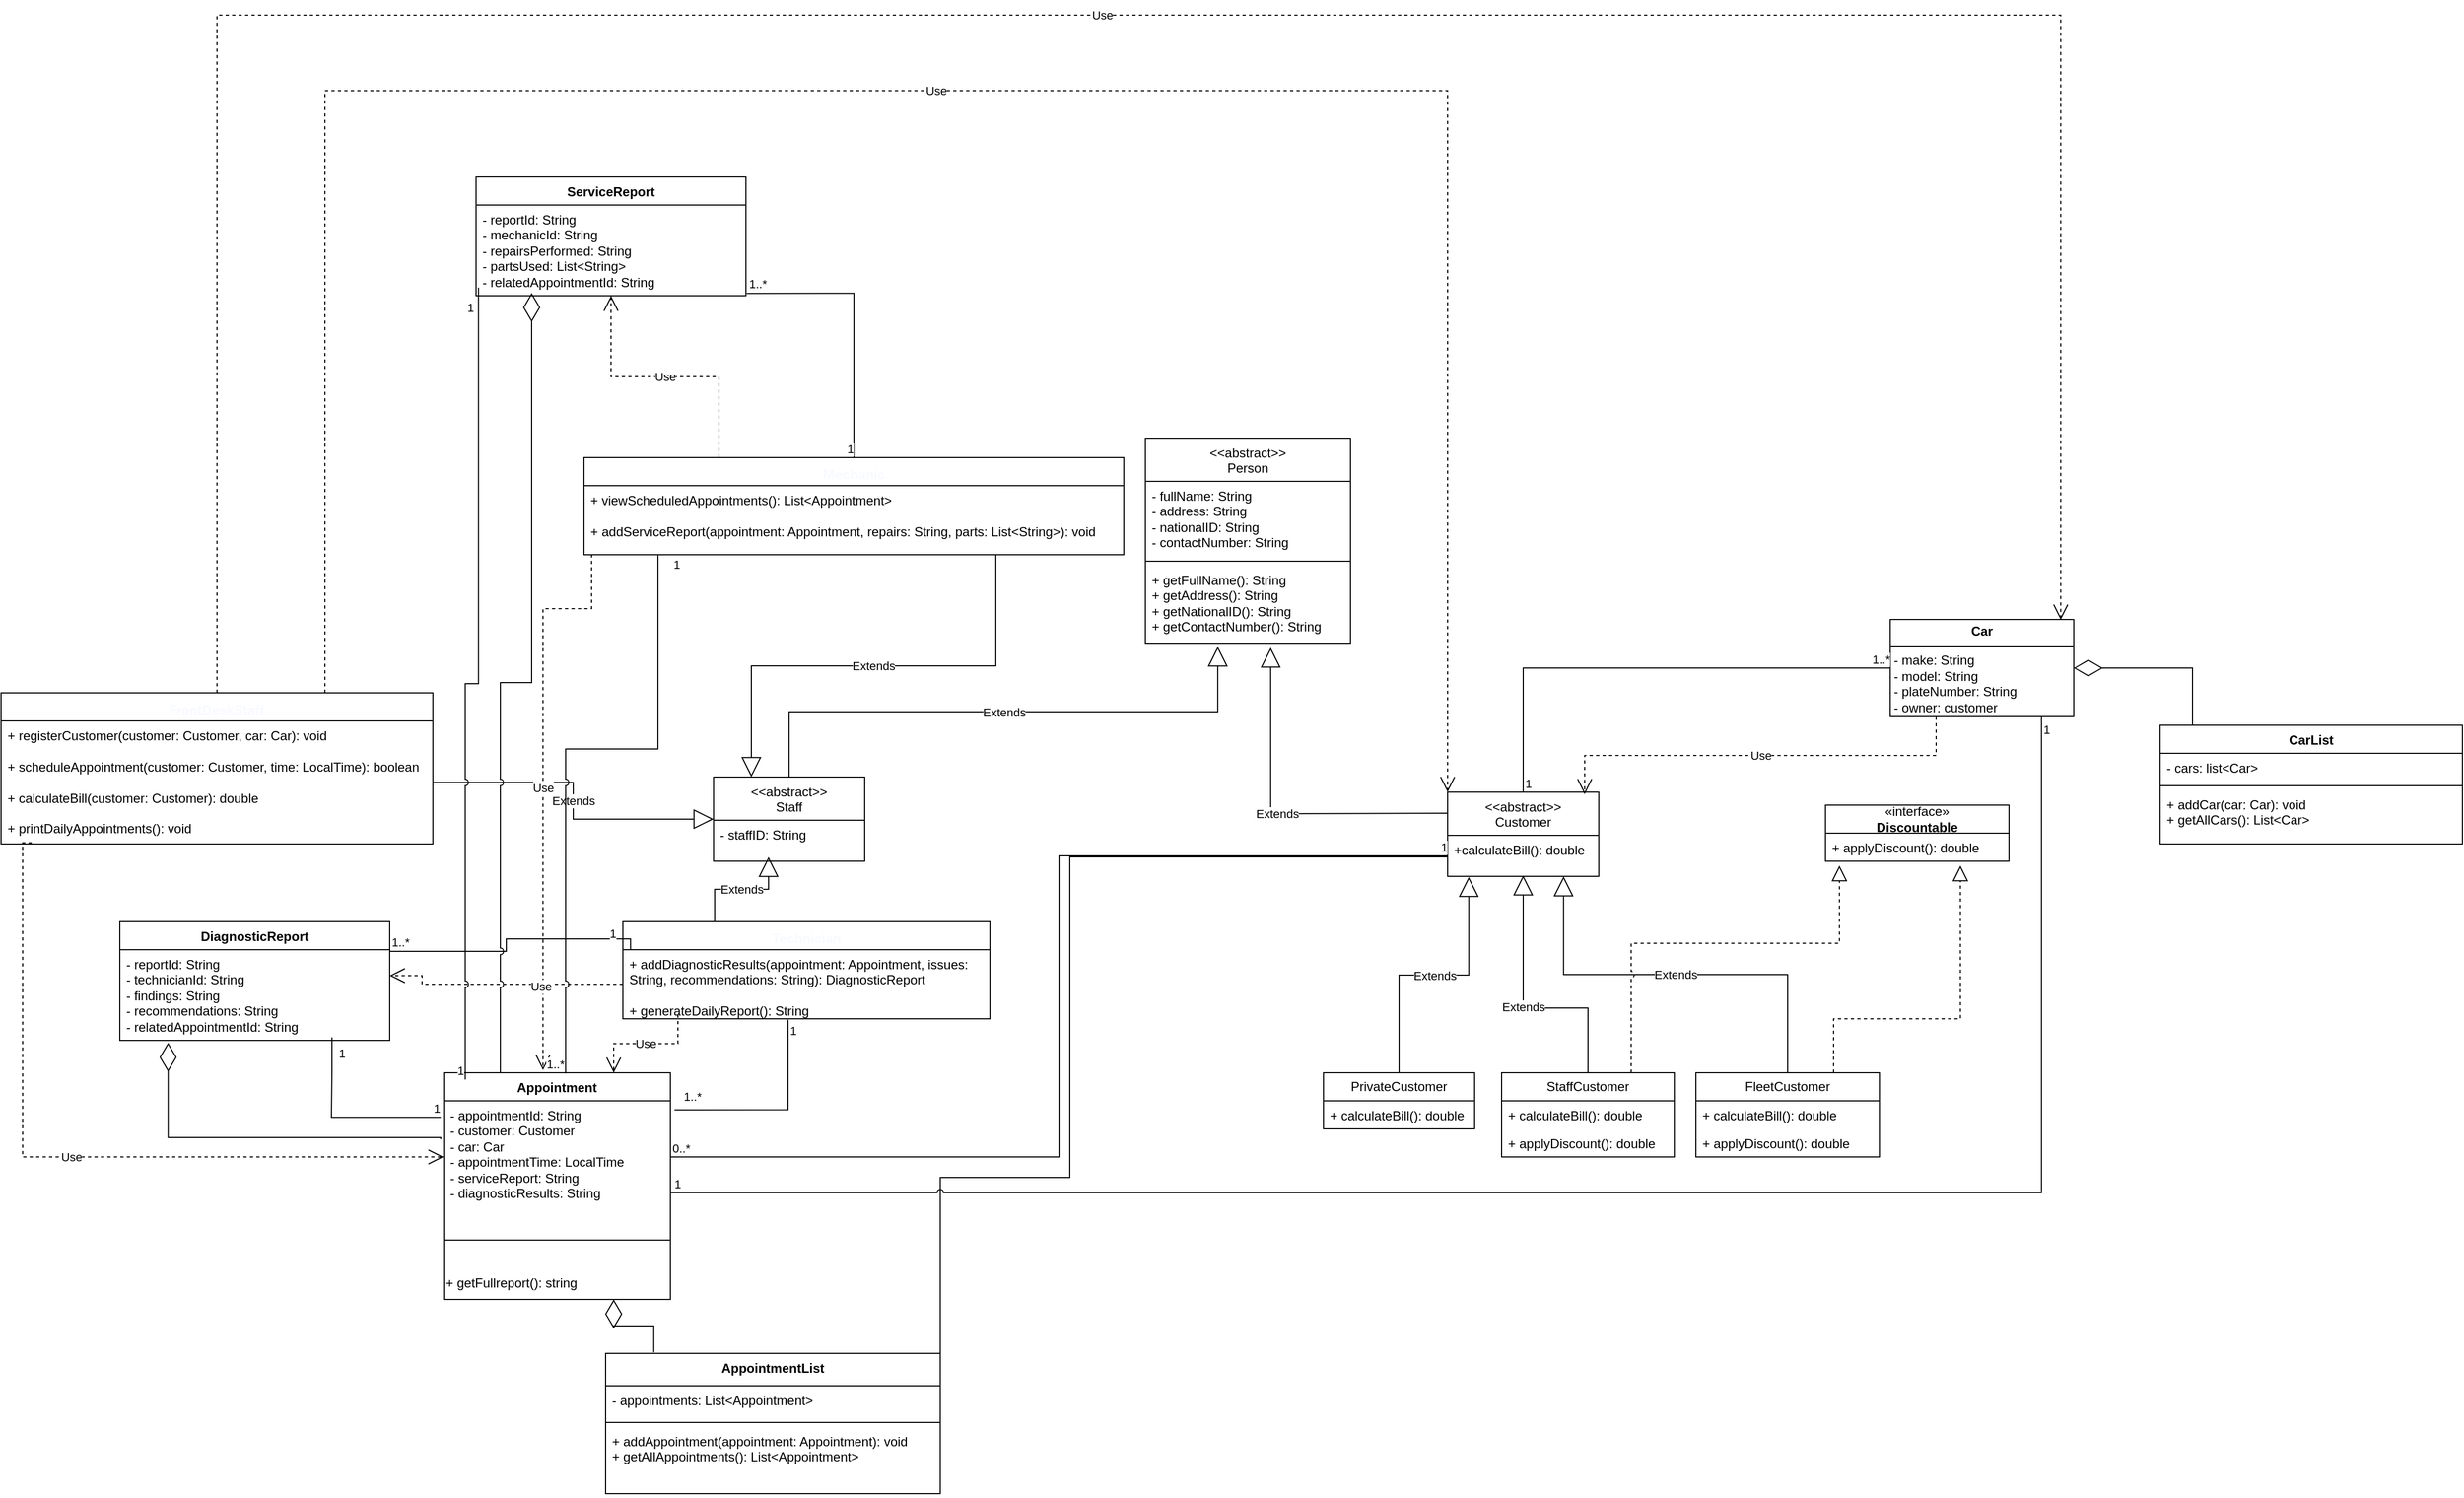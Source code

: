 <mxfile version="26.0.4">
  <diagram name="Page-1" id="UbOgiWGuy50sVmSl2qtO">
    <mxGraphModel dx="3134" dy="1936" grid="1" gridSize="10" guides="1" tooltips="1" connect="1" arrows="1" fold="1" page="1" pageScale="1" pageWidth="850" pageHeight="1100" math="0" shadow="0">
      <root>
        <mxCell id="0" />
        <mxCell id="1" parent="0" />
        <mxCell id="yxQGtqw12CraclqnggF_-93" value="PrivateCustomer" style="swimlane;fontStyle=0;childLayout=stackLayout;horizontal=1;startSize=26;fillColor=none;horizontalStack=0;resizeParent=1;resizeParentMax=0;resizeLast=0;collapsible=1;marginBottom=0;whiteSpace=wrap;html=1;" parent="1" vertex="1">
          <mxGeometry x="365" y="280" width="140" height="52" as="geometry" />
        </mxCell>
        <mxCell id="yxQGtqw12CraclqnggF_-94" value="&lt;div&gt;&lt;span style=&quot;background-color: transparent; color: light-dark(rgb(0, 0, 0), rgb(255, 255, 255));&quot;&gt;+ calculateBill(): double&lt;/span&gt;&lt;br&gt;&lt;/div&gt;&lt;div&gt;&lt;span style=&quot;background-color: transparent; color: light-dark(rgb(0, 0, 0), rgb(255, 255, 255));&quot;&gt;&lt;br&gt;&lt;/span&gt;&lt;/div&gt;" style="text;strokeColor=none;fillColor=none;align=left;verticalAlign=top;spacingLeft=4;spacingRight=4;overflow=hidden;rotatable=0;points=[[0,0.5],[1,0.5]];portConstraint=eastwest;whiteSpace=wrap;html=1;" parent="yxQGtqw12CraclqnggF_-93" vertex="1">
          <mxGeometry y="26" width="140" height="26" as="geometry" />
        </mxCell>
        <mxCell id="yxQGtqw12CraclqnggF_-95" value="FleetCustomer" style="swimlane;fontStyle=0;childLayout=stackLayout;horizontal=1;startSize=26;fillColor=none;horizontalStack=0;resizeParent=1;resizeParentMax=0;resizeLast=0;collapsible=1;marginBottom=0;whiteSpace=wrap;html=1;" parent="1" vertex="1">
          <mxGeometry x="710" y="280" width="170" height="78" as="geometry" />
        </mxCell>
        <mxCell id="yxQGtqw12CraclqnggF_-96" value="&lt;div&gt;&lt;span style=&quot;background-color: transparent; color: light-dark(rgb(0, 0, 0), rgb(255, 255, 255));&quot;&gt;+ calculateBill(): double&lt;/span&gt;&lt;br&gt;&lt;/div&gt;&lt;div&gt;&lt;span style=&quot;background-color: transparent; color: light-dark(rgb(0, 0, 0), rgb(255, 255, 255));&quot;&gt;&lt;br&gt;&lt;/span&gt;&lt;/div&gt;" style="text;strokeColor=none;fillColor=none;align=left;verticalAlign=top;spacingLeft=4;spacingRight=4;overflow=hidden;rotatable=0;points=[[0,0.5],[1,0.5]];portConstraint=eastwest;whiteSpace=wrap;html=1;" parent="yxQGtqw12CraclqnggF_-95" vertex="1">
          <mxGeometry y="26" width="170" height="26" as="geometry" />
        </mxCell>
        <mxCell id="yxQGtqw12CraclqnggF_-97" value="+ applyDiscount(): double" style="text;strokeColor=none;fillColor=none;align=left;verticalAlign=top;spacingLeft=4;spacingRight=4;overflow=hidden;rotatable=0;points=[[0,0.5],[1,0.5]];portConstraint=eastwest;whiteSpace=wrap;html=1;" parent="yxQGtqw12CraclqnggF_-95" vertex="1">
          <mxGeometry y="52" width="170" height="26" as="geometry" />
        </mxCell>
        <mxCell id="yxQGtqw12CraclqnggF_-98" value="StaffCustomer" style="swimlane;fontStyle=0;childLayout=stackLayout;horizontal=1;startSize=26;fillColor=none;horizontalStack=0;resizeParent=1;resizeParentMax=0;resizeLast=0;collapsible=1;marginBottom=0;whiteSpace=wrap;html=1;" parent="1" vertex="1">
          <mxGeometry x="530" y="280" width="160" height="78" as="geometry" />
        </mxCell>
        <mxCell id="yxQGtqw12CraclqnggF_-99" value="&lt;div&gt;&lt;span style=&quot;background-color: transparent; color: light-dark(rgb(0, 0, 0), rgb(255, 255, 255));&quot;&gt;+ calculateBill(): double&lt;/span&gt;&lt;br&gt;&lt;/div&gt;&lt;div&gt;&lt;span style=&quot;background-color: transparent; color: light-dark(rgb(0, 0, 0), rgb(255, 255, 255));&quot;&gt;&lt;br&gt;&lt;/span&gt;&lt;/div&gt;" style="text;strokeColor=none;fillColor=none;align=left;verticalAlign=top;spacingLeft=4;spacingRight=4;overflow=hidden;rotatable=0;points=[[0,0.5],[1,0.5]];portConstraint=eastwest;whiteSpace=wrap;html=1;" parent="yxQGtqw12CraclqnggF_-98" vertex="1">
          <mxGeometry y="26" width="160" height="26" as="geometry" />
        </mxCell>
        <mxCell id="yxQGtqw12CraclqnggF_-100" value="+ applyDiscount(): double" style="text;strokeColor=none;fillColor=none;align=left;verticalAlign=top;spacingLeft=4;spacingRight=4;overflow=hidden;rotatable=0;points=[[0,0.5],[1,0.5]];portConstraint=eastwest;whiteSpace=wrap;html=1;" parent="yxQGtqw12CraclqnggF_-98" vertex="1">
          <mxGeometry y="52" width="160" height="26" as="geometry" />
        </mxCell>
        <mxCell id="yxQGtqw12CraclqnggF_-101" value="&lt;span style=&quot;font-weight: 400;&quot;&gt;&amp;lt;&amp;lt;abstract&amp;gt;&amp;gt;&lt;/span&gt;&lt;div style=&quot;font-weight: 400;&quot;&gt;Customer&lt;/div&gt;" style="swimlane;fontStyle=1;align=center;verticalAlign=top;childLayout=stackLayout;horizontal=1;startSize=40;horizontalStack=0;resizeParent=1;resizeParentMax=0;resizeLast=0;collapsible=1;marginBottom=0;whiteSpace=wrap;html=1;" parent="1" vertex="1">
          <mxGeometry x="480" y="20" width="140" height="78" as="geometry" />
        </mxCell>
        <mxCell id="yxQGtqw12CraclqnggF_-102" value="&lt;div&gt;&lt;span style=&quot;background-color: transparent; color: light-dark(rgb(0, 0, 0), rgb(255, 255, 255));&quot;&gt;+calculateBill(): double&lt;/span&gt;&lt;br&gt;&lt;/div&gt;&lt;div&gt;&lt;span style=&quot;background-color: transparent; color: light-dark(rgb(0, 0, 0), rgb(255, 255, 255));&quot;&gt;&lt;br&gt;&lt;/span&gt;&lt;/div&gt;" style="text;strokeColor=none;fillColor=none;align=left;verticalAlign=top;spacingLeft=4;spacingRight=4;overflow=hidden;rotatable=0;points=[[0,0.5],[1,0.5]];portConstraint=eastwest;whiteSpace=wrap;html=1;" parent="yxQGtqw12CraclqnggF_-101" vertex="1">
          <mxGeometry y="40" width="140" height="38" as="geometry" />
        </mxCell>
        <mxCell id="yxQGtqw12CraclqnggF_-103" value="Extends" style="endArrow=block;endSize=16;endFill=0;html=1;rounded=0;exitX=0.5;exitY=0;exitDx=0;exitDy=0;entryX=0.767;entryY=1;entryDx=0;entryDy=0;entryPerimeter=0;edgeStyle=elbowEdgeStyle;elbow=vertical;" parent="1" source="yxQGtqw12CraclqnggF_-95" target="yxQGtqw12CraclqnggF_-102" edge="1">
          <mxGeometry width="160" relative="1" as="geometry">
            <mxPoint x="740" y="370" as="sourcePoint" />
            <mxPoint x="900" y="370" as="targetPoint" />
          </mxGeometry>
        </mxCell>
        <mxCell id="yxQGtqw12CraclqnggF_-104" value="Extends" style="endArrow=block;endSize=16;endFill=0;html=1;rounded=0;exitX=0.5;exitY=0;exitDx=0;exitDy=0;entryX=0.14;entryY=1.014;entryDx=0;entryDy=0;entryPerimeter=0;edgeStyle=elbowEdgeStyle;elbow=vertical;" parent="1" source="yxQGtqw12CraclqnggF_-93" target="yxQGtqw12CraclqnggF_-102" edge="1">
          <mxGeometry width="160" relative="1" as="geometry">
            <mxPoint x="680" y="410" as="sourcePoint" />
            <mxPoint x="660" y="270" as="targetPoint" />
          </mxGeometry>
        </mxCell>
        <mxCell id="yxQGtqw12CraclqnggF_-105" value="Extends" style="endArrow=block;endSize=16;endFill=0;html=1;rounded=0;exitX=0.5;exitY=0;exitDx=0;exitDy=0;entryX=0.5;entryY=0.978;entryDx=0;entryDy=0;entryPerimeter=0;edgeStyle=elbowEdgeStyle;elbow=vertical;" parent="1" source="yxQGtqw12CraclqnggF_-98" target="yxQGtqw12CraclqnggF_-102" edge="1">
          <mxGeometry width="160" relative="1" as="geometry">
            <mxPoint x="480" y="396" as="sourcePoint" />
            <mxPoint x="541" y="260" as="targetPoint" />
            <Array as="points">
              <mxPoint x="580" y="220" />
            </Array>
          </mxGeometry>
        </mxCell>
        <mxCell id="yxQGtqw12CraclqnggF_-106" value="«interface»&lt;br&gt;&lt;b&gt;Discountable&lt;/b&gt;" style="swimlane;fontStyle=0;childLayout=stackLayout;horizontal=1;startSize=26;fillColor=none;horizontalStack=0;resizeParent=1;resizeParentMax=0;resizeLast=0;collapsible=1;marginBottom=0;whiteSpace=wrap;html=1;" parent="1" vertex="1">
          <mxGeometry x="830" y="32" width="170" height="52" as="geometry" />
        </mxCell>
        <mxCell id="yxQGtqw12CraclqnggF_-107" value="+ applyDiscount(): double" style="text;strokeColor=none;fillColor=none;align=left;verticalAlign=top;spacingLeft=4;spacingRight=4;overflow=hidden;rotatable=0;points=[[0,0.5],[1,0.5]];portConstraint=eastwest;whiteSpace=wrap;html=1;" parent="yxQGtqw12CraclqnggF_-106" vertex="1">
          <mxGeometry y="26" width="170" height="26" as="geometry" />
        </mxCell>
        <mxCell id="yxQGtqw12CraclqnggF_-108" value="" style="endArrow=block;dashed=1;endFill=0;endSize=12;html=1;rounded=0;exitX=0.75;exitY=0;exitDx=0;exitDy=0;edgeStyle=elbowEdgeStyle;elbow=vertical;entryX=0.735;entryY=1.154;entryDx=0;entryDy=0;entryPerimeter=0;" parent="1" source="yxQGtqw12CraclqnggF_-95" target="yxQGtqw12CraclqnggF_-107" edge="1">
          <mxGeometry width="160" relative="1" as="geometry">
            <mxPoint x="870" y="340" as="sourcePoint" />
            <mxPoint x="1010" y="230" as="targetPoint" />
            <Array as="points">
              <mxPoint x="900" y="230" />
            </Array>
          </mxGeometry>
        </mxCell>
        <mxCell id="yxQGtqw12CraclqnggF_-109" value="" style="endArrow=block;dashed=1;endFill=0;endSize=12;html=1;rounded=0;exitX=0.75;exitY=0;exitDx=0;exitDy=0;entryX=0.076;entryY=1.154;entryDx=0;entryDy=0;entryPerimeter=0;edgeStyle=elbowEdgeStyle;elbow=vertical;jumpStyle=arc;" parent="1" source="yxQGtqw12CraclqnggF_-98" target="yxQGtqw12CraclqnggF_-107" edge="1">
          <mxGeometry width="160" relative="1" as="geometry">
            <mxPoint x="660" y="380" as="sourcePoint" />
            <mxPoint x="820" y="380" as="targetPoint" />
            <Array as="points">
              <mxPoint x="750" y="160" />
            </Array>
          </mxGeometry>
        </mxCell>
        <mxCell id="yxQGtqw12CraclqnggF_-110" value="&lt;p style=&quot;margin:0px;margin-top:4px;text-align:center;&quot;&gt;&lt;b&gt;Car&lt;/b&gt;&lt;/p&gt;&lt;hr size=&quot;1&quot; style=&quot;border-style:solid;&quot;&gt;&amp;nbsp;- make: String&lt;br&gt;&amp;nbsp;- model: String&lt;div&gt;&amp;nbsp;- plateNumber: String&lt;br&gt;&lt;div style=&quot;height:2px;&quot;&gt;&amp;nbsp;- owner: customer&lt;/div&gt;&lt;/div&gt;" style="verticalAlign=top;align=left;overflow=fill;html=1;whiteSpace=wrap;" parent="1" vertex="1">
          <mxGeometry x="890" y="-140" width="170" height="90" as="geometry" />
        </mxCell>
        <mxCell id="yxQGtqw12CraclqnggF_-111" value="Use" style="endArrow=open;endSize=12;dashed=1;html=1;rounded=0;exitX=0.25;exitY=1;exitDx=0;exitDy=0;entryX=0.907;entryY=0.026;entryDx=0;entryDy=0;edgeStyle=elbowEdgeStyle;elbow=vertical;entryPerimeter=0;" parent="1" source="yxQGtqw12CraclqnggF_-110" target="yxQGtqw12CraclqnggF_-101" edge="1">
          <mxGeometry width="160" relative="1" as="geometry">
            <mxPoint x="660" y="-50" as="sourcePoint" />
            <mxPoint x="820" y="-50" as="targetPoint" />
          </mxGeometry>
        </mxCell>
        <mxCell id="yxQGtqw12CraclqnggF_-112" value="CarList" style="swimlane;fontStyle=1;align=center;verticalAlign=top;childLayout=stackLayout;horizontal=1;startSize=26;horizontalStack=0;resizeParent=1;resizeParentMax=0;resizeLast=0;collapsible=1;marginBottom=0;whiteSpace=wrap;html=1;" parent="1" vertex="1">
          <mxGeometry x="1140" y="-42" width="280" height="110" as="geometry" />
        </mxCell>
        <mxCell id="yxQGtqw12CraclqnggF_-113" value="- cars: list&amp;lt;Car&amp;gt;" style="text;strokeColor=none;fillColor=none;align=left;verticalAlign=top;spacingLeft=4;spacingRight=4;overflow=hidden;rotatable=0;points=[[0,0.5],[1,0.5]];portConstraint=eastwest;whiteSpace=wrap;html=1;" parent="yxQGtqw12CraclqnggF_-112" vertex="1">
          <mxGeometry y="26" width="280" height="26" as="geometry" />
        </mxCell>
        <mxCell id="yxQGtqw12CraclqnggF_-114" value="" style="line;strokeWidth=1;fillColor=none;align=left;verticalAlign=middle;spacingTop=-1;spacingLeft=3;spacingRight=3;rotatable=0;labelPosition=right;points=[];portConstraint=eastwest;strokeColor=inherit;" parent="yxQGtqw12CraclqnggF_-112" vertex="1">
          <mxGeometry y="52" width="280" height="8" as="geometry" />
        </mxCell>
        <mxCell id="yxQGtqw12CraclqnggF_-115" value="&lt;div&gt;+ addCar(car: Car): void&lt;/div&gt;&lt;div&gt;+ getAllCars(): List&amp;lt;Car&amp;gt;&lt;/div&gt;" style="text;strokeColor=none;fillColor=none;align=left;verticalAlign=top;spacingLeft=4;spacingRight=4;overflow=hidden;rotatable=0;points=[[0,0.5],[1,0.5]];portConstraint=eastwest;whiteSpace=wrap;html=1;" parent="yxQGtqw12CraclqnggF_-112" vertex="1">
          <mxGeometry y="60" width="280" height="50" as="geometry" />
        </mxCell>
        <mxCell id="yxQGtqw12CraclqnggF_-116" value="&lt;div&gt;&lt;span style=&quot;font-weight: normal;&quot; data-end=&quot;374&quot; data-start=&quot;364&quot;&gt;&amp;lt;&amp;lt;abstract&amp;gt;&amp;gt;&lt;/span&gt;&lt;/div&gt;&lt;span style=&quot;font-weight: normal;&quot; data-end=&quot;374&quot; data-start=&quot;364&quot;&gt;Person&lt;/span&gt;" style="swimlane;fontStyle=1;align=center;verticalAlign=top;childLayout=stackLayout;horizontal=1;startSize=40;horizontalStack=0;resizeParent=1;resizeParentMax=0;resizeLast=0;collapsible=1;marginBottom=0;whiteSpace=wrap;html=1;" parent="1" vertex="1">
          <mxGeometry x="200" y="-308" width="190" height="190" as="geometry" />
        </mxCell>
        <mxCell id="yxQGtqw12CraclqnggF_-117" value="- fullName: String&lt;div&gt;- address: String&lt;br&gt;&lt;/div&gt;&lt;div&gt;- nationalID: String&lt;br&gt;&lt;/div&gt;&lt;div&gt;- contactNumber: String&lt;/div&gt;" style="text;strokeColor=none;fillColor=none;align=left;verticalAlign=top;spacingLeft=4;spacingRight=4;overflow=hidden;rotatable=0;points=[[0,0.5],[1,0.5]];portConstraint=eastwest;whiteSpace=wrap;html=1;" parent="yxQGtqw12CraclqnggF_-116" vertex="1">
          <mxGeometry y="40" width="190" height="70" as="geometry" />
        </mxCell>
        <mxCell id="yxQGtqw12CraclqnggF_-118" value="" style="line;strokeWidth=1;fillColor=none;align=left;verticalAlign=middle;spacingTop=-1;spacingLeft=3;spacingRight=3;rotatable=0;labelPosition=right;points=[];portConstraint=eastwest;strokeColor=inherit;" parent="yxQGtqw12CraclqnggF_-116" vertex="1">
          <mxGeometry y="110" width="190" height="8" as="geometry" />
        </mxCell>
        <mxCell id="yxQGtqw12CraclqnggF_-119" value="&lt;div&gt;+ getFullName(): String&lt;/div&gt;&lt;div&gt;+ getAddress(): String&lt;/div&gt;&lt;div&gt;+ getNationalID(): String&lt;/div&gt;&lt;div&gt;+ getContactNumber(): String&lt;/div&gt;" style="text;strokeColor=none;fillColor=none;align=left;verticalAlign=top;spacingLeft=4;spacingRight=4;overflow=hidden;rotatable=0;points=[[0,0.5],[1,0.5]];portConstraint=eastwest;whiteSpace=wrap;html=1;" parent="yxQGtqw12CraclqnggF_-116" vertex="1">
          <mxGeometry y="118" width="190" height="72" as="geometry" />
        </mxCell>
        <mxCell id="yxQGtqw12CraclqnggF_-120" value="Extends" style="endArrow=block;endSize=16;endFill=0;html=1;rounded=0;exitX=0;exitY=0.25;exitDx=0;exitDy=0;entryX=0.611;entryY=1.056;entryDx=0;entryDy=0;entryPerimeter=0;edgeStyle=elbowEdgeStyle;elbow=vertical;" parent="1" source="yxQGtqw12CraclqnggF_-101" target="yxQGtqw12CraclqnggF_-119" edge="1">
          <mxGeometry width="160" relative="1" as="geometry">
            <mxPoint x="430" y="-70" as="sourcePoint" />
            <mxPoint x="590" y="-70" as="targetPoint" />
            <Array as="points">
              <mxPoint x="400" y="40" />
            </Array>
          </mxGeometry>
        </mxCell>
        <mxCell id="yxQGtqw12CraclqnggF_-121" value="" style="endArrow=none;html=1;edgeStyle=orthogonalEdgeStyle;rounded=0;exitX=0.5;exitY=0;exitDx=0;exitDy=0;entryX=0;entryY=0.5;entryDx=0;entryDy=0;" parent="1" source="yxQGtqw12CraclqnggF_-101" target="yxQGtqw12CraclqnggF_-110" edge="1">
          <mxGeometry relative="1" as="geometry">
            <mxPoint x="550" y="-70" as="sourcePoint" />
            <mxPoint x="710" y="-70" as="targetPoint" />
          </mxGeometry>
        </mxCell>
        <mxCell id="yxQGtqw12CraclqnggF_-122" value="1" style="edgeLabel;resizable=0;html=1;align=left;verticalAlign=bottom;" parent="yxQGtqw12CraclqnggF_-121" connectable="0" vertex="1">
          <mxGeometry x="-1" relative="1" as="geometry" />
        </mxCell>
        <mxCell id="yxQGtqw12CraclqnggF_-123" value="1..*" style="edgeLabel;resizable=0;html=1;align=right;verticalAlign=bottom;" parent="yxQGtqw12CraclqnggF_-121" connectable="0" vertex="1">
          <mxGeometry x="1" relative="1" as="geometry" />
        </mxCell>
        <mxCell id="yxQGtqw12CraclqnggF_-124" value="" style="endArrow=diamondThin;endFill=0;endSize=24;html=1;rounded=0;exitX=0.5;exitY=0;exitDx=0;exitDy=0;edgeStyle=elbowEdgeStyle;entryX=1;entryY=0.5;entryDx=0;entryDy=0;" parent="1" source="yxQGtqw12CraclqnggF_-112" target="yxQGtqw12CraclqnggF_-110" edge="1">
          <mxGeometry width="160" relative="1" as="geometry">
            <mxPoint x="1120" y="-120" as="sourcePoint" />
            <mxPoint x="1120" y="-150" as="targetPoint" />
          </mxGeometry>
        </mxCell>
        <mxCell id="yxQGtqw12CraclqnggF_-125" value="&lt;span style=&quot;font-weight: 400;&quot;&gt;&amp;lt;&amp;lt;abstract&amp;gt;&amp;gt;&lt;/span&gt;&lt;div style=&quot;font-weight: 400;&quot;&gt;Staff&lt;/div&gt;" style="swimlane;fontStyle=1;align=center;verticalAlign=top;childLayout=stackLayout;horizontal=1;startSize=40;horizontalStack=0;resizeParent=1;resizeParentMax=0;resizeLast=0;collapsible=1;marginBottom=0;whiteSpace=wrap;html=1;" parent="1" vertex="1">
          <mxGeometry x="-200" y="6" width="140" height="78" as="geometry" />
        </mxCell>
        <mxCell id="yxQGtqw12CraclqnggF_-126" value="&lt;div&gt;- staffID: String&lt;/div&gt;&lt;div&gt;&lt;span style=&quot;background-color: transparent; color: light-dark(rgb(0, 0, 0), rgb(255, 255, 255));&quot;&gt;&lt;br&gt;&lt;/span&gt;&lt;/div&gt;" style="text;strokeColor=none;fillColor=none;align=left;verticalAlign=top;spacingLeft=4;spacingRight=4;overflow=hidden;rotatable=0;points=[[0,0.5],[1,0.5]];portConstraint=eastwest;whiteSpace=wrap;html=1;" parent="yxQGtqw12CraclqnggF_-125" vertex="1">
          <mxGeometry y="40" width="140" height="38" as="geometry" />
        </mxCell>
        <mxCell id="yxQGtqw12CraclqnggF_-127" value="&lt;h4 style=&quot;line-height: 28.575px; margin: 18.288px 0px 13.716px; color: rgb(248, 250, 255); font-family: quote-cjk-patch, Inter, system-ui, -apple-system, BlinkMacSystemFont, &amp;quot;Segoe UI&amp;quot;, Roboto, &amp;quot;Noto Sans&amp;quot;, Ubuntu, Cantarell, &amp;quot;Helvetica Neue&amp;quot;, Oxygen, &amp;quot;Open Sans&amp;quot;, sans-serif; text-align: start;&quot;&gt;&lt;font style=&quot;&quot;&gt;FrontDeskStaff&lt;/font&gt;&lt;/h4&gt;" style="swimlane;fontStyle=0;childLayout=stackLayout;horizontal=1;startSize=26;fillColor=none;horizontalStack=0;resizeParent=1;resizeParentMax=0;resizeLast=0;collapsible=1;marginBottom=0;whiteSpace=wrap;html=1;" parent="1" vertex="1">
          <mxGeometry x="-860" y="-72" width="400" height="140" as="geometry" />
        </mxCell>
        <mxCell id="yxQGtqw12CraclqnggF_-128" value="&lt;div&gt;+ registerCustomer(customer: Customer, car: Car): void&lt;br&gt;&lt;br&gt;&lt;/div&gt;&lt;div&gt;+ scheduleAppointment(customer: Customer, time: LocalTime): boolean&lt;/div&gt;&lt;div&gt;&lt;br&gt;&lt;/div&gt;&lt;div&gt;+ calculateBill(customer: Customer): double&lt;/div&gt;&lt;div&gt;&lt;br&gt;&lt;/div&gt;&lt;div&gt;+ printDailyAppointments(): void&lt;/div&gt;" style="text;strokeColor=none;fillColor=none;align=left;verticalAlign=top;spacingLeft=4;spacingRight=4;overflow=hidden;rotatable=0;points=[[0,0.5],[1,0.5]];portConstraint=eastwest;whiteSpace=wrap;html=1;" parent="yxQGtqw12CraclqnggF_-127" vertex="1">
          <mxGeometry y="26" width="400" height="114" as="geometry" />
        </mxCell>
        <mxCell id="yxQGtqw12CraclqnggF_-129" value="Extends" style="endArrow=block;endSize=16;endFill=0;html=1;rounded=0;exitX=0.5;exitY=0;exitDx=0;exitDy=0;entryX=0.353;entryY=1.042;entryDx=0;entryDy=0;entryPerimeter=0;edgeStyle=elbowEdgeStyle;elbow=vertical;" parent="1" source="yxQGtqw12CraclqnggF_-125" target="yxQGtqw12CraclqnggF_-119" edge="1">
          <mxGeometry width="160" relative="1" as="geometry">
            <mxPoint x="-120" y="-70" as="sourcePoint" />
            <mxPoint x="40" y="-70" as="targetPoint" />
          </mxGeometry>
        </mxCell>
        <mxCell id="yxQGtqw12CraclqnggF_-130" value="Extends" style="endArrow=block;endSize=16;endFill=0;html=1;rounded=0;exitX=1;exitY=0.5;exitDx=0;exitDy=0;entryX=0;entryY=0.5;entryDx=0;entryDy=0;edgeStyle=elbowEdgeStyle;" parent="1" source="yxQGtqw12CraclqnggF_-128" target="yxQGtqw12CraclqnggF_-125" edge="1">
          <mxGeometry width="160" relative="1" as="geometry">
            <mxPoint x="-340" y="-110" as="sourcePoint" />
            <mxPoint x="-180" y="-110" as="targetPoint" />
          </mxGeometry>
        </mxCell>
        <mxCell id="yxQGtqw12CraclqnggF_-131" value="&lt;h4 style=&quot;line-height: 28.575px; margin: 18.288px 0px 13.716px; color: rgb(248, 250, 255); font-family: quote-cjk-patch, Inter, system-ui, -apple-system, BlinkMacSystemFont, &amp;quot;Segoe UI&amp;quot;, Roboto, &amp;quot;Noto Sans&amp;quot;, Ubuntu, Cantarell, &amp;quot;Helvetica Neue&amp;quot;, Oxygen, &amp;quot;Open Sans&amp;quot;, sans-serif; text-align: start;&quot;&gt;&lt;font style=&quot;&quot;&gt;Mechanic&lt;/font&gt;&lt;/h4&gt;" style="swimlane;fontStyle=0;childLayout=stackLayout;horizontal=1;startSize=26;fillColor=none;horizontalStack=0;resizeParent=1;resizeParentMax=0;resizeLast=0;collapsible=1;marginBottom=0;whiteSpace=wrap;html=1;" parent="1" vertex="1">
          <mxGeometry x="-320" y="-290" width="500" height="90" as="geometry" />
        </mxCell>
        <mxCell id="yxQGtqw12CraclqnggF_-132" value="&lt;div&gt;+ viewScheduledAppointments(): List&amp;lt;Appointment&amp;gt;&lt;/div&gt;&lt;div&gt;&lt;br&gt;&lt;/div&gt;&lt;div&gt;+ addServiceReport(appointment: Appointment, repairs: String, parts: List&amp;lt;String&amp;gt;): void&lt;/div&gt;" style="text;strokeColor=none;fillColor=none;align=left;verticalAlign=top;spacingLeft=4;spacingRight=4;overflow=hidden;rotatable=0;points=[[0,0.5],[1,0.5]];portConstraint=eastwest;whiteSpace=wrap;html=1;" parent="yxQGtqw12CraclqnggF_-131" vertex="1">
          <mxGeometry y="26" width="500" height="64" as="geometry" />
        </mxCell>
        <mxCell id="yxQGtqw12CraclqnggF_-133" value="Extends" style="endArrow=block;endSize=16;endFill=0;html=1;rounded=0;exitX=0.763;exitY=1.002;exitDx=0;exitDy=0;edgeStyle=elbowEdgeStyle;entryX=0.25;entryY=0;entryDx=0;entryDy=0;exitPerimeter=0;elbow=vertical;" parent="1" source="yxQGtqw12CraclqnggF_-132" target="yxQGtqw12CraclqnggF_-125" edge="1">
          <mxGeometry width="160" relative="1" as="geometry">
            <mxPoint x="-350" y="110" as="sourcePoint" />
            <mxPoint x="-170" y="-50" as="targetPoint" />
          </mxGeometry>
        </mxCell>
        <mxCell id="yxQGtqw12CraclqnggF_-134" value="&lt;h4 style=&quot;line-height: 28.575px; margin: 18.288px 0px 13.716px; color: rgb(248, 250, 255); font-family: quote-cjk-patch, Inter, system-ui, -apple-system, BlinkMacSystemFont, &amp;quot;Segoe UI&amp;quot;, Roboto, &amp;quot;Noto Sans&amp;quot;, Ubuntu, Cantarell, &amp;quot;Helvetica Neue&amp;quot;, Oxygen, &amp;quot;Open Sans&amp;quot;, sans-serif; text-align: start;&quot;&gt;&lt;font style=&quot;&quot;&gt;Technician&lt;/font&gt;&lt;/h4&gt;" style="swimlane;fontStyle=0;childLayout=stackLayout;horizontal=1;startSize=26;fillColor=none;horizontalStack=0;resizeParent=1;resizeParentMax=0;resizeLast=0;collapsible=1;marginBottom=0;whiteSpace=wrap;html=1;" parent="1" vertex="1">
          <mxGeometry x="-284" y="140" width="340" height="90" as="geometry" />
        </mxCell>
        <mxCell id="yxQGtqw12CraclqnggF_-135" value="&lt;div&gt;+ addDiagnosticResults(appointment: Appointment, issues: String, recommendations: String):&amp;nbsp;&lt;span style=&quot;text-align: center; background-color: transparent; color: light-dark(rgb(0, 0, 0), rgb(255, 255, 255));&quot;&gt;DiagnosticReport&lt;/span&gt;&lt;/div&gt;&lt;div&gt;&lt;br&gt;&lt;/div&gt;&lt;div&gt;+ generateDailyReport(): String&lt;/div&gt;" style="text;strokeColor=none;fillColor=none;align=left;verticalAlign=top;spacingLeft=4;spacingRight=4;overflow=hidden;rotatable=0;points=[[0,0.5],[1,0.5]];portConstraint=eastwest;whiteSpace=wrap;html=1;" parent="yxQGtqw12CraclqnggF_-134" vertex="1">
          <mxGeometry y="26" width="340" height="64" as="geometry" />
        </mxCell>
        <mxCell id="yxQGtqw12CraclqnggF_-136" value="Extends" style="endArrow=block;endSize=16;endFill=0;html=1;rounded=0;exitX=0.25;exitY=0;exitDx=0;exitDy=0;entryX=0.364;entryY=0.895;entryDx=0;entryDy=0;entryPerimeter=0;edgeStyle=elbowEdgeStyle;elbow=vertical;" parent="1" source="yxQGtqw12CraclqnggF_-134" target="yxQGtqw12CraclqnggF_-126" edge="1">
          <mxGeometry width="160" relative="1" as="geometry">
            <mxPoint x="-90" y="120" as="sourcePoint" />
            <mxPoint x="70" y="120" as="targetPoint" />
          </mxGeometry>
        </mxCell>
        <mxCell id="yxQGtqw12CraclqnggF_-137" value="Appointment" style="swimlane;fontStyle=1;align=center;verticalAlign=top;childLayout=stackLayout;horizontal=1;startSize=26;horizontalStack=0;resizeParent=1;resizeParentMax=0;resizeLast=0;collapsible=1;marginBottom=0;whiteSpace=wrap;html=1;" parent="1" vertex="1">
          <mxGeometry x="-450" y="280" width="210" height="210" as="geometry" />
        </mxCell>
        <mxCell id="yxQGtqw12CraclqnggF_-138" value="&lt;div&gt;- appointmentId: String&lt;/div&gt;&lt;div&gt;- customer: Customer&lt;/div&gt;&lt;div&gt;- car: Car&lt;/div&gt;&lt;div&gt;- appointmentTime: LocalTime&lt;/div&gt;&lt;div&gt;&lt;span style=&quot;background-color: transparent; color: light-dark(rgb(0, 0, 0), rgb(255, 255, 255));&quot;&gt;- serviceReport: String&lt;/span&gt;&lt;br&gt;&lt;/div&gt;&lt;div&gt;- diagnosticResults: String&lt;br&gt;&lt;/div&gt;" style="text;strokeColor=none;fillColor=none;align=left;verticalAlign=top;spacingLeft=4;spacingRight=4;overflow=hidden;rotatable=0;points=[[0,0.5],[1,0.5]];portConstraint=eastwest;whiteSpace=wrap;html=1;" parent="yxQGtqw12CraclqnggF_-137" vertex="1">
          <mxGeometry y="26" width="210" height="104" as="geometry" />
        </mxCell>
        <mxCell id="BIOBiWPMVkpgxvFOGxXH-1" value="" style="line;strokeWidth=1;fillColor=none;align=left;verticalAlign=middle;spacingTop=-1;spacingLeft=3;spacingRight=3;rotatable=0;labelPosition=right;points=[];portConstraint=eastwest;strokeColor=inherit;" vertex="1" parent="yxQGtqw12CraclqnggF_-137">
          <mxGeometry y="130" width="210" height="50" as="geometry" />
        </mxCell>
        <mxCell id="BIOBiWPMVkpgxvFOGxXH-2" value="&lt;span style=&quot;&quot;&gt;+ getFullreport(): string&lt;/span&gt;" style="text;html=1;align=left;verticalAlign=middle;whiteSpace=wrap;rounded=0;" vertex="1" parent="yxQGtqw12CraclqnggF_-137">
          <mxGeometry y="180" width="210" height="30" as="geometry" />
        </mxCell>
        <mxCell id="yxQGtqw12CraclqnggF_-139" value="Use" style="endArrow=open;endSize=12;dashed=1;html=1;rounded=0;exitX=0.5;exitY=0;exitDx=0;exitDy=0;entryX=0.929;entryY=0.004;entryDx=0;entryDy=0;edgeStyle=elbowEdgeStyle;elbow=vertical;entryPerimeter=0;" parent="1" source="yxQGtqw12CraclqnggF_-127" target="yxQGtqw12CraclqnggF_-110" edge="1">
          <mxGeometry width="160" relative="1" as="geometry">
            <mxPoint x="-530" y="-150" as="sourcePoint" />
            <mxPoint x="550" y="-360" as="targetPoint" />
            <Array as="points">
              <mxPoint x="170" y="-700" />
            </Array>
          </mxGeometry>
        </mxCell>
        <mxCell id="yxQGtqw12CraclqnggF_-140" value="Use" style="endArrow=open;endSize=12;dashed=1;html=1;rounded=0;exitX=0.75;exitY=0;exitDx=0;exitDy=0;edgeStyle=elbowEdgeStyle;elbow=vertical;entryX=0;entryY=0;entryDx=0;entryDy=0;" parent="1" source="yxQGtqw12CraclqnggF_-127" target="yxQGtqw12CraclqnggF_-101" edge="1">
          <mxGeometry x="-0.0" width="160" relative="1" as="geometry">
            <mxPoint x="-280" y="-260" as="sourcePoint" />
            <mxPoint x="710" y="-240" as="targetPoint" />
            <Array as="points">
              <mxPoint x="-70" y="-630" />
            </Array>
            <mxPoint as="offset" />
          </mxGeometry>
        </mxCell>
        <mxCell id="yxQGtqw12CraclqnggF_-141" value="" style="endArrow=none;html=1;edgeStyle=elbowEdgeStyle;rounded=0;exitX=1;exitY=0.5;exitDx=0;exitDy=0;entryX=0;entryY=0.5;entryDx=0;entryDy=0;" parent="1" source="yxQGtqw12CraclqnggF_-138" target="yxQGtqw12CraclqnggF_-102" edge="1">
          <mxGeometry relative="1" as="geometry">
            <mxPoint x="70" y="400" as="sourcePoint" />
            <mxPoint x="230" y="80" as="targetPoint" />
          </mxGeometry>
        </mxCell>
        <mxCell id="yxQGtqw12CraclqnggF_-142" value="0..*" style="edgeLabel;resizable=0;html=1;align=left;verticalAlign=bottom;" parent="yxQGtqw12CraclqnggF_-141" connectable="0" vertex="1">
          <mxGeometry x="-1" relative="1" as="geometry" />
        </mxCell>
        <mxCell id="yxQGtqw12CraclqnggF_-143" value="1" style="edgeLabel;resizable=0;html=1;align=right;verticalAlign=bottom;" parent="yxQGtqw12CraclqnggF_-141" connectable="0" vertex="1">
          <mxGeometry x="1" relative="1" as="geometry" />
        </mxCell>
        <mxCell id="yxQGtqw12CraclqnggF_-144" value="AppointmentList" style="swimlane;fontStyle=1;align=center;verticalAlign=top;childLayout=stackLayout;horizontal=1;startSize=30;horizontalStack=0;resizeParent=1;resizeParentMax=0;resizeLast=0;collapsible=1;marginBottom=0;whiteSpace=wrap;html=1;" parent="1" vertex="1">
          <mxGeometry x="-300" y="540" width="310" height="130" as="geometry" />
        </mxCell>
        <mxCell id="yxQGtqw12CraclqnggF_-145" value="&lt;div&gt;- appointments: List&amp;lt;Appointment&amp;gt;&lt;/div&gt;&lt;div&gt;&lt;br&gt;&lt;/div&gt;" style="text;strokeColor=none;fillColor=none;align=left;verticalAlign=top;spacingLeft=4;spacingRight=4;overflow=hidden;rotatable=0;points=[[0,0.5],[1,0.5]];portConstraint=eastwest;whiteSpace=wrap;html=1;" parent="yxQGtqw12CraclqnggF_-144" vertex="1">
          <mxGeometry y="30" width="310" height="30" as="geometry" />
        </mxCell>
        <mxCell id="yxQGtqw12CraclqnggF_-146" value="" style="line;strokeWidth=1;fillColor=none;align=left;verticalAlign=middle;spacingTop=-1;spacingLeft=3;spacingRight=3;rotatable=0;labelPosition=right;points=[];portConstraint=eastwest;strokeColor=inherit;" parent="yxQGtqw12CraclqnggF_-144" vertex="1">
          <mxGeometry y="60" width="310" height="8" as="geometry" />
        </mxCell>
        <mxCell id="yxQGtqw12CraclqnggF_-147" value="&lt;div&gt;+ addAppointment(appointment: Appointment): void&lt;/div&gt;&lt;div&gt;&lt;span style=&quot;background-color: transparent; color: light-dark(rgb(0, 0, 0), rgb(255, 255, 255));&quot;&gt;+ getAllAppointments(): List&amp;lt;Appointment&amp;gt;&lt;/span&gt;&lt;br&gt;&lt;/div&gt;" style="text;strokeColor=none;fillColor=none;align=left;verticalAlign=top;spacingLeft=4;spacingRight=4;overflow=hidden;rotatable=0;points=[[0,0.5],[1,0.5]];portConstraint=eastwest;whiteSpace=wrap;html=1;" parent="yxQGtqw12CraclqnggF_-144" vertex="1">
          <mxGeometry y="68" width="310" height="62" as="geometry" />
        </mxCell>
        <mxCell id="yxQGtqw12CraclqnggF_-148" value="" style="endArrow=diamondThin;endFill=0;endSize=24;html=1;rounded=0;exitX=0.144;exitY=-0.008;exitDx=0;exitDy=0;edgeStyle=elbowEdgeStyle;elbow=vertical;exitPerimeter=0;entryX=0.75;entryY=1;entryDx=0;entryDy=0;" parent="1" source="yxQGtqw12CraclqnggF_-144" target="BIOBiWPMVkpgxvFOGxXH-2" edge="1">
          <mxGeometry width="160" relative="1" as="geometry">
            <mxPoint x="-320" y="570" as="sourcePoint" />
            <mxPoint x="-320" y="407" as="targetPoint" />
          </mxGeometry>
        </mxCell>
        <mxCell id="yxQGtqw12CraclqnggF_-149" value="" style="endArrow=none;html=1;edgeStyle=orthogonalEdgeStyle;rounded=0;exitX=1;exitY=0.5;exitDx=0;exitDy=0;entryX=0;entryY=0.5;entryDx=0;entryDy=0;" parent="1" source="yxQGtqw12CraclqnggF_-145" target="yxQGtqw12CraclqnggF_-102" edge="1">
          <mxGeometry relative="1" as="geometry">
            <mxPoint x="40" y="630" as="sourcePoint" />
            <mxPoint x="290" y="80" as="targetPoint" />
            <Array as="points">
              <mxPoint x="130" y="377" />
              <mxPoint x="130" y="80" />
              <mxPoint x="480" y="80" />
            </Array>
          </mxGeometry>
        </mxCell>
        <mxCell id="yxQGtqw12CraclqnggF_-150" value="" style="endArrow=none;html=1;edgeStyle=orthogonalEdgeStyle;rounded=0;exitX=0.824;exitY=1;exitDx=0;exitDy=0;exitPerimeter=0;entryX=1;entryY=0.818;entryDx=0;entryDy=0;entryPerimeter=0;jumpStyle=arc;" parent="1" source="yxQGtqw12CraclqnggF_-110" target="yxQGtqw12CraclqnggF_-138" edge="1">
          <mxGeometry relative="1" as="geometry">
            <mxPoint x="1040" y="200" as="sourcePoint" />
            <mxPoint x="1200" y="200" as="targetPoint" />
          </mxGeometry>
        </mxCell>
        <mxCell id="yxQGtqw12CraclqnggF_-151" value="1" style="edgeLabel;resizable=0;html=1;align=left;verticalAlign=bottom;" parent="yxQGtqw12CraclqnggF_-150" connectable="0" vertex="1">
          <mxGeometry x="-1" relative="1" as="geometry">
            <mxPoint y="20" as="offset" />
          </mxGeometry>
        </mxCell>
        <mxCell id="yxQGtqw12CraclqnggF_-152" value="1" style="edgeLabel;resizable=0;html=1;align=right;verticalAlign=bottom;" parent="yxQGtqw12CraclqnggF_-150" connectable="0" vertex="1">
          <mxGeometry x="1" relative="1" as="geometry">
            <mxPoint x="10" as="offset" />
          </mxGeometry>
        </mxCell>
        <mxCell id="yxQGtqw12CraclqnggF_-153" value="Use" style="endArrow=open;endSize=12;dashed=1;html=1;rounded=0;exitX=0.071;exitY=0.99;exitDx=0;exitDy=0;exitPerimeter=0;entryX=0;entryY=0.5;entryDx=0;entryDy=0;edgeStyle=elbowEdgeStyle;" parent="1" source="yxQGtqw12CraclqnggF_-128" target="yxQGtqw12CraclqnggF_-138" edge="1">
          <mxGeometry width="160" relative="1" as="geometry">
            <mxPoint x="-980" y="130" as="sourcePoint" />
            <mxPoint x="-820" y="130" as="targetPoint" />
            <Array as="points">
              <mxPoint x="-840" y="230" />
            </Array>
          </mxGeometry>
        </mxCell>
        <mxCell id="yxQGtqw12CraclqnggF_-154" value="Use" style="endArrow=open;endSize=12;dashed=1;html=1;rounded=0;exitX=0.014;exitY=0.995;exitDx=0;exitDy=0;exitPerimeter=0;entryX=0.438;entryY=-0.012;entryDx=0;entryDy=0;edgeStyle=elbowEdgeStyle;elbow=vertical;entryPerimeter=0;" parent="1" source="yxQGtqw12CraclqnggF_-132" target="yxQGtqw12CraclqnggF_-137" edge="1">
          <mxGeometry width="160" relative="1" as="geometry">
            <mxPoint x="-610" y="280" as="sourcePoint" />
            <mxPoint x="-450" y="280" as="targetPoint" />
            <Array as="points">
              <mxPoint x="-190" y="-150" />
            </Array>
          </mxGeometry>
        </mxCell>
        <mxCell id="yxQGtqw12CraclqnggF_-155" value="Use" style="endArrow=open;endSize=12;dashed=1;html=1;rounded=0;exitX=0.15;exitY=0.938;exitDx=0;exitDy=0;exitPerimeter=0;entryX=0.75;entryY=0;entryDx=0;entryDy=0;edgeStyle=elbowEdgeStyle;elbow=vertical;" parent="1" source="yxQGtqw12CraclqnggF_-135" target="yxQGtqw12CraclqnggF_-137" edge="1">
          <mxGeometry width="160" relative="1" as="geometry">
            <mxPoint x="-254" y="234" as="sourcePoint" />
            <mxPoint x="-200" y="280" as="targetPoint" />
          </mxGeometry>
        </mxCell>
        <mxCell id="yxQGtqw12CraclqnggF_-159" value="DiagnosticReport" style="swimlane;fontStyle=1;align=center;verticalAlign=top;childLayout=stackLayout;horizontal=1;startSize=26;horizontalStack=0;resizeParent=1;resizeParentMax=0;resizeLast=0;collapsible=1;marginBottom=0;whiteSpace=wrap;html=1;" parent="1" vertex="1">
          <mxGeometry x="-750" y="140" width="250" height="110" as="geometry" />
        </mxCell>
        <mxCell id="yxQGtqw12CraclqnggF_-160" value="&lt;div&gt;- reportId: String&lt;/div&gt;&lt;div&gt;- technicianId: String&lt;/div&gt;&lt;div&gt;- findings: String&lt;/div&gt;&lt;div&gt;- recommendations: String&lt;/div&gt;&lt;div&gt;- relatedAppointmentId: String&amp;nbsp;&lt;/div&gt;" style="text;strokeColor=none;fillColor=none;align=left;verticalAlign=top;spacingLeft=4;spacingRight=4;overflow=hidden;rotatable=0;points=[[0,0.5],[1,0.5]];portConstraint=eastwest;whiteSpace=wrap;html=1;" parent="yxQGtqw12CraclqnggF_-159" vertex="1">
          <mxGeometry y="26" width="250" height="84" as="geometry" />
        </mxCell>
        <mxCell id="yxQGtqw12CraclqnggF_-161" value="ServiceReport" style="swimlane;fontStyle=1;align=center;verticalAlign=top;childLayout=stackLayout;horizontal=1;startSize=26;horizontalStack=0;resizeParent=1;resizeParentMax=0;resizeLast=0;collapsible=1;marginBottom=0;whiteSpace=wrap;html=1;" parent="1" vertex="1">
          <mxGeometry x="-420" y="-550" width="250" height="110" as="geometry" />
        </mxCell>
        <mxCell id="yxQGtqw12CraclqnggF_-162" value="&lt;div&gt;- reportId: String&lt;/div&gt;&lt;div&gt;- mechanicId: String&lt;/div&gt;&lt;div&gt;- repairsPerformed: String&lt;/div&gt;&lt;div&gt;- partsUsed: List&amp;lt;String&amp;gt;&lt;/div&gt;&lt;div&gt;- relatedAppointmentId: String&lt;/div&gt;&lt;div&gt;&lt;br&gt;&lt;/div&gt;" style="text;strokeColor=none;fillColor=none;align=left;verticalAlign=top;spacingLeft=4;spacingRight=4;overflow=hidden;rotatable=0;points=[[0,0.5],[1,0.5]];portConstraint=eastwest;whiteSpace=wrap;html=1;" parent="yxQGtqw12CraclqnggF_-161" vertex="1">
          <mxGeometry y="26" width="250" height="84" as="geometry" />
        </mxCell>
        <mxCell id="yxQGtqw12CraclqnggF_-163" value="Use" style="endArrow=open;endSize=12;dashed=1;html=1;rounded=0;exitX=0;exitY=0.5;exitDx=0;exitDy=0;edgeStyle=elbowEdgeStyle;" parent="1" source="yxQGtqw12CraclqnggF_-135" target="yxQGtqw12CraclqnggF_-160" edge="1">
          <mxGeometry x="-0.321" y="2" width="160" relative="1" as="geometry">
            <mxPoint x="-470" y="200" as="sourcePoint" />
            <mxPoint x="-310" y="200" as="targetPoint" />
            <Array as="points">
              <mxPoint x="-470" y="190" />
            </Array>
            <mxPoint as="offset" />
          </mxGeometry>
        </mxCell>
        <mxCell id="yxQGtqw12CraclqnggF_-164" value="Use" style="endArrow=open;endSize=12;dashed=1;html=1;rounded=0;exitX=0.25;exitY=0;exitDx=0;exitDy=0;edgeStyle=elbowEdgeStyle;elbow=vertical;" parent="1" source="yxQGtqw12CraclqnggF_-131" target="yxQGtqw12CraclqnggF_-162" edge="1">
          <mxGeometry width="160" relative="1" as="geometry">
            <mxPoint x="-270" y="-380" as="sourcePoint" />
            <mxPoint x="-140" y="-330" as="targetPoint" />
          </mxGeometry>
        </mxCell>
        <mxCell id="yxQGtqw12CraclqnggF_-165" value="" style="endArrow=none;html=1;edgeStyle=orthogonalEdgeStyle;rounded=0;exitX=0.137;exitY=1.009;exitDx=0;exitDy=0;exitPerimeter=0;entryX=0.538;entryY=0.003;entryDx=0;entryDy=0;entryPerimeter=0;jumpStyle=arc;" parent="1" source="yxQGtqw12CraclqnggF_-132" target="yxQGtqw12CraclqnggF_-137" edge="1">
          <mxGeometry relative="1" as="geometry">
            <mxPoint x="-290" y="-110" as="sourcePoint" />
            <mxPoint x="-130" y="-110" as="targetPoint" />
            <Array as="points">
              <mxPoint x="-252" y="-20" />
              <mxPoint x="-337" y="-20" />
            </Array>
          </mxGeometry>
        </mxCell>
        <mxCell id="yxQGtqw12CraclqnggF_-166" value="1" style="edgeLabel;resizable=0;html=1;align=left;verticalAlign=bottom;" parent="yxQGtqw12CraclqnggF_-165" connectable="0" vertex="1">
          <mxGeometry x="-1" relative="1" as="geometry">
            <mxPoint x="12" y="17" as="offset" />
          </mxGeometry>
        </mxCell>
        <mxCell id="yxQGtqw12CraclqnggF_-167" value="1..*" style="edgeLabel;resizable=0;html=1;align=right;verticalAlign=bottom;" parent="yxQGtqw12CraclqnggF_-165" connectable="0" vertex="1">
          <mxGeometry x="1" relative="1" as="geometry" />
        </mxCell>
        <mxCell id="yxQGtqw12CraclqnggF_-168" value="" style="endArrow=none;html=1;edgeStyle=orthogonalEdgeStyle;rounded=0;exitX=0.45;exitY=1.013;exitDx=0;exitDy=0;exitPerimeter=0;entryX=1.018;entryY=0.08;entryDx=0;entryDy=0;entryPerimeter=0;" parent="1" source="yxQGtqw12CraclqnggF_-135" target="yxQGtqw12CraclqnggF_-138" edge="1">
          <mxGeometry relative="1" as="geometry">
            <mxPoint x="-140" y="300" as="sourcePoint" />
            <mxPoint x="20" y="300" as="targetPoint" />
          </mxGeometry>
        </mxCell>
        <mxCell id="yxQGtqw12CraclqnggF_-169" value="1" style="edgeLabel;resizable=0;html=1;align=left;verticalAlign=bottom;" parent="yxQGtqw12CraclqnggF_-168" connectable="0" vertex="1">
          <mxGeometry x="-1" relative="1" as="geometry">
            <mxPoint y="19" as="offset" />
          </mxGeometry>
        </mxCell>
        <mxCell id="yxQGtqw12CraclqnggF_-170" value="1..*" style="edgeLabel;resizable=0;html=1;align=right;verticalAlign=bottom;" parent="yxQGtqw12CraclqnggF_-168" connectable="0" vertex="1">
          <mxGeometry x="1" relative="1" as="geometry">
            <mxPoint x="26" y="-4" as="offset" />
          </mxGeometry>
        </mxCell>
        <mxCell id="yxQGtqw12CraclqnggF_-171" value="" style="endArrow=none;html=1;edgeStyle=orthogonalEdgeStyle;rounded=0;exitX=0.786;exitY=0.968;exitDx=0;exitDy=0;exitPerimeter=0;entryX=-0.013;entryY=0.147;entryDx=0;entryDy=0;entryPerimeter=0;" parent="1" source="yxQGtqw12CraclqnggF_-160" target="yxQGtqw12CraclqnggF_-138" edge="1">
          <mxGeometry relative="1" as="geometry">
            <mxPoint x="-570" y="280.014" as="sourcePoint" />
            <mxPoint x="-542.25" y="336.57" as="targetPoint" />
            <Array as="points">
              <mxPoint x="-554" y="280" />
              <mxPoint x="-554" y="307" />
              <mxPoint x="-554" y="321" />
            </Array>
          </mxGeometry>
        </mxCell>
        <mxCell id="yxQGtqw12CraclqnggF_-172" value="1" style="edgeLabel;resizable=0;html=1;align=left;verticalAlign=bottom;" parent="yxQGtqw12CraclqnggF_-171" connectable="0" vertex="1">
          <mxGeometry x="-1" relative="1" as="geometry">
            <mxPoint x="4" y="23" as="offset" />
          </mxGeometry>
        </mxCell>
        <mxCell id="yxQGtqw12CraclqnggF_-173" value="1" style="edgeLabel;resizable=0;html=1;align=right;verticalAlign=bottom;" parent="yxQGtqw12CraclqnggF_-171" connectable="0" vertex="1">
          <mxGeometry x="1" relative="1" as="geometry" />
        </mxCell>
        <mxCell id="yxQGtqw12CraclqnggF_-174" value="" style="endArrow=none;html=1;edgeStyle=elbowEdgeStyle;rounded=0;exitX=0.009;exitY=0.911;exitDx=0;exitDy=0;exitPerimeter=0;entryX=0.095;entryY=0.03;entryDx=0;entryDy=0;entryPerimeter=0;elbow=vertical;jumpStyle=arc;" parent="1" source="yxQGtqw12CraclqnggF_-162" target="yxQGtqw12CraclqnggF_-137" edge="1">
          <mxGeometry relative="1" as="geometry">
            <mxPoint x="-420" y="-440.0" as="sourcePoint" />
            <mxPoint x="-440.05" y="280" as="targetPoint" />
          </mxGeometry>
        </mxCell>
        <mxCell id="yxQGtqw12CraclqnggF_-175" value="1" style="edgeLabel;resizable=0;html=1;align=left;verticalAlign=bottom;" parent="yxQGtqw12CraclqnggF_-174" connectable="0" vertex="1">
          <mxGeometry x="-1" relative="1" as="geometry">
            <mxPoint x="-12" y="27" as="offset" />
          </mxGeometry>
        </mxCell>
        <mxCell id="yxQGtqw12CraclqnggF_-176" value="1" style="edgeLabel;resizable=0;html=1;align=right;verticalAlign=bottom;" parent="yxQGtqw12CraclqnggF_-174" connectable="0" vertex="1">
          <mxGeometry x="1" relative="1" as="geometry" />
        </mxCell>
        <mxCell id="yxQGtqw12CraclqnggF_-177" value="" style="endArrow=none;html=1;edgeStyle=orthogonalEdgeStyle;rounded=0;exitX=1.003;exitY=0.974;exitDx=0;exitDy=0;exitPerimeter=0;entryX=0.5;entryY=0;entryDx=0;entryDy=0;" parent="1" source="yxQGtqw12CraclqnggF_-162" target="yxQGtqw12CraclqnggF_-131" edge="1">
          <mxGeometry relative="1" as="geometry">
            <mxPoint x="-170" y="-350" as="sourcePoint" />
            <mxPoint x="-10" y="-350" as="targetPoint" />
          </mxGeometry>
        </mxCell>
        <mxCell id="yxQGtqw12CraclqnggF_-178" value="1..*" style="edgeLabel;resizable=0;html=1;align=left;verticalAlign=bottom;" parent="yxQGtqw12CraclqnggF_-177" connectable="0" vertex="1">
          <mxGeometry x="-1" relative="1" as="geometry" />
        </mxCell>
        <mxCell id="yxQGtqw12CraclqnggF_-179" value="1" style="edgeLabel;resizable=0;html=1;align=right;verticalAlign=bottom;" parent="yxQGtqw12CraclqnggF_-177" connectable="0" vertex="1">
          <mxGeometry x="1" relative="1" as="geometry" />
        </mxCell>
        <mxCell id="yxQGtqw12CraclqnggF_-180" value="" style="endArrow=none;html=1;edgeStyle=orthogonalEdgeStyle;rounded=0;exitX=1;exitY=0.25;exitDx=0;exitDy=0;entryX=0.021;entryY=0.007;entryDx=0;entryDy=0;entryPerimeter=0;" parent="1" source="yxQGtqw12CraclqnggF_-159" target="yxQGtqw12CraclqnggF_-135" edge="1">
          <mxGeometry relative="1" as="geometry">
            <mxPoint x="-480" y="140" as="sourcePoint" />
            <mxPoint x="-320" y="140" as="targetPoint" />
          </mxGeometry>
        </mxCell>
        <mxCell id="yxQGtqw12CraclqnggF_-181" value="1..*" style="edgeLabel;resizable=0;html=1;align=left;verticalAlign=bottom;" parent="yxQGtqw12CraclqnggF_-180" connectable="0" vertex="1">
          <mxGeometry x="-1" relative="1" as="geometry" />
        </mxCell>
        <mxCell id="yxQGtqw12CraclqnggF_-182" value="1" style="edgeLabel;resizable=0;html=1;align=right;verticalAlign=bottom;" parent="yxQGtqw12CraclqnggF_-180" connectable="0" vertex="1">
          <mxGeometry x="1" relative="1" as="geometry">
            <mxPoint x="-13" y="-7" as="offset" />
          </mxGeometry>
        </mxCell>
        <mxCell id="yxQGtqw12CraclqnggF_-183" value="" style="endArrow=diamondThin;endFill=0;endSize=24;html=1;rounded=0;edgeStyle=elbowEdgeStyle;exitX=-0.013;exitY=0.342;exitDx=0;exitDy=0;exitPerimeter=0;elbow=vertical;entryX=0.179;entryY=1.025;entryDx=0;entryDy=0;entryPerimeter=0;" parent="1" source="yxQGtqw12CraclqnggF_-138" target="yxQGtqw12CraclqnggF_-160" edge="1">
          <mxGeometry width="160" relative="1" as="geometry">
            <mxPoint x="-750" y="330" as="sourcePoint" />
            <mxPoint x="-740" y="290" as="targetPoint" />
            <Array as="points">
              <mxPoint x="-590" y="340" />
            </Array>
          </mxGeometry>
        </mxCell>
        <mxCell id="yxQGtqw12CraclqnggF_-184" value="" style="endArrow=diamondThin;endFill=0;endSize=24;html=1;rounded=0;exitX=0.25;exitY=0;exitDx=0;exitDy=0;entryX=0.206;entryY=0.969;entryDx=0;entryDy=0;entryPerimeter=0;edgeStyle=elbowEdgeStyle;elbow=vertical;jumpStyle=arc;" parent="1" source="yxQGtqw12CraclqnggF_-137" target="yxQGtqw12CraclqnggF_-162" edge="1">
          <mxGeometry width="160" relative="1" as="geometry">
            <mxPoint x="-510" y="-180" as="sourcePoint" />
            <mxPoint x="-350" y="-180" as="targetPoint" />
          </mxGeometry>
        </mxCell>
      </root>
    </mxGraphModel>
  </diagram>
</mxfile>
